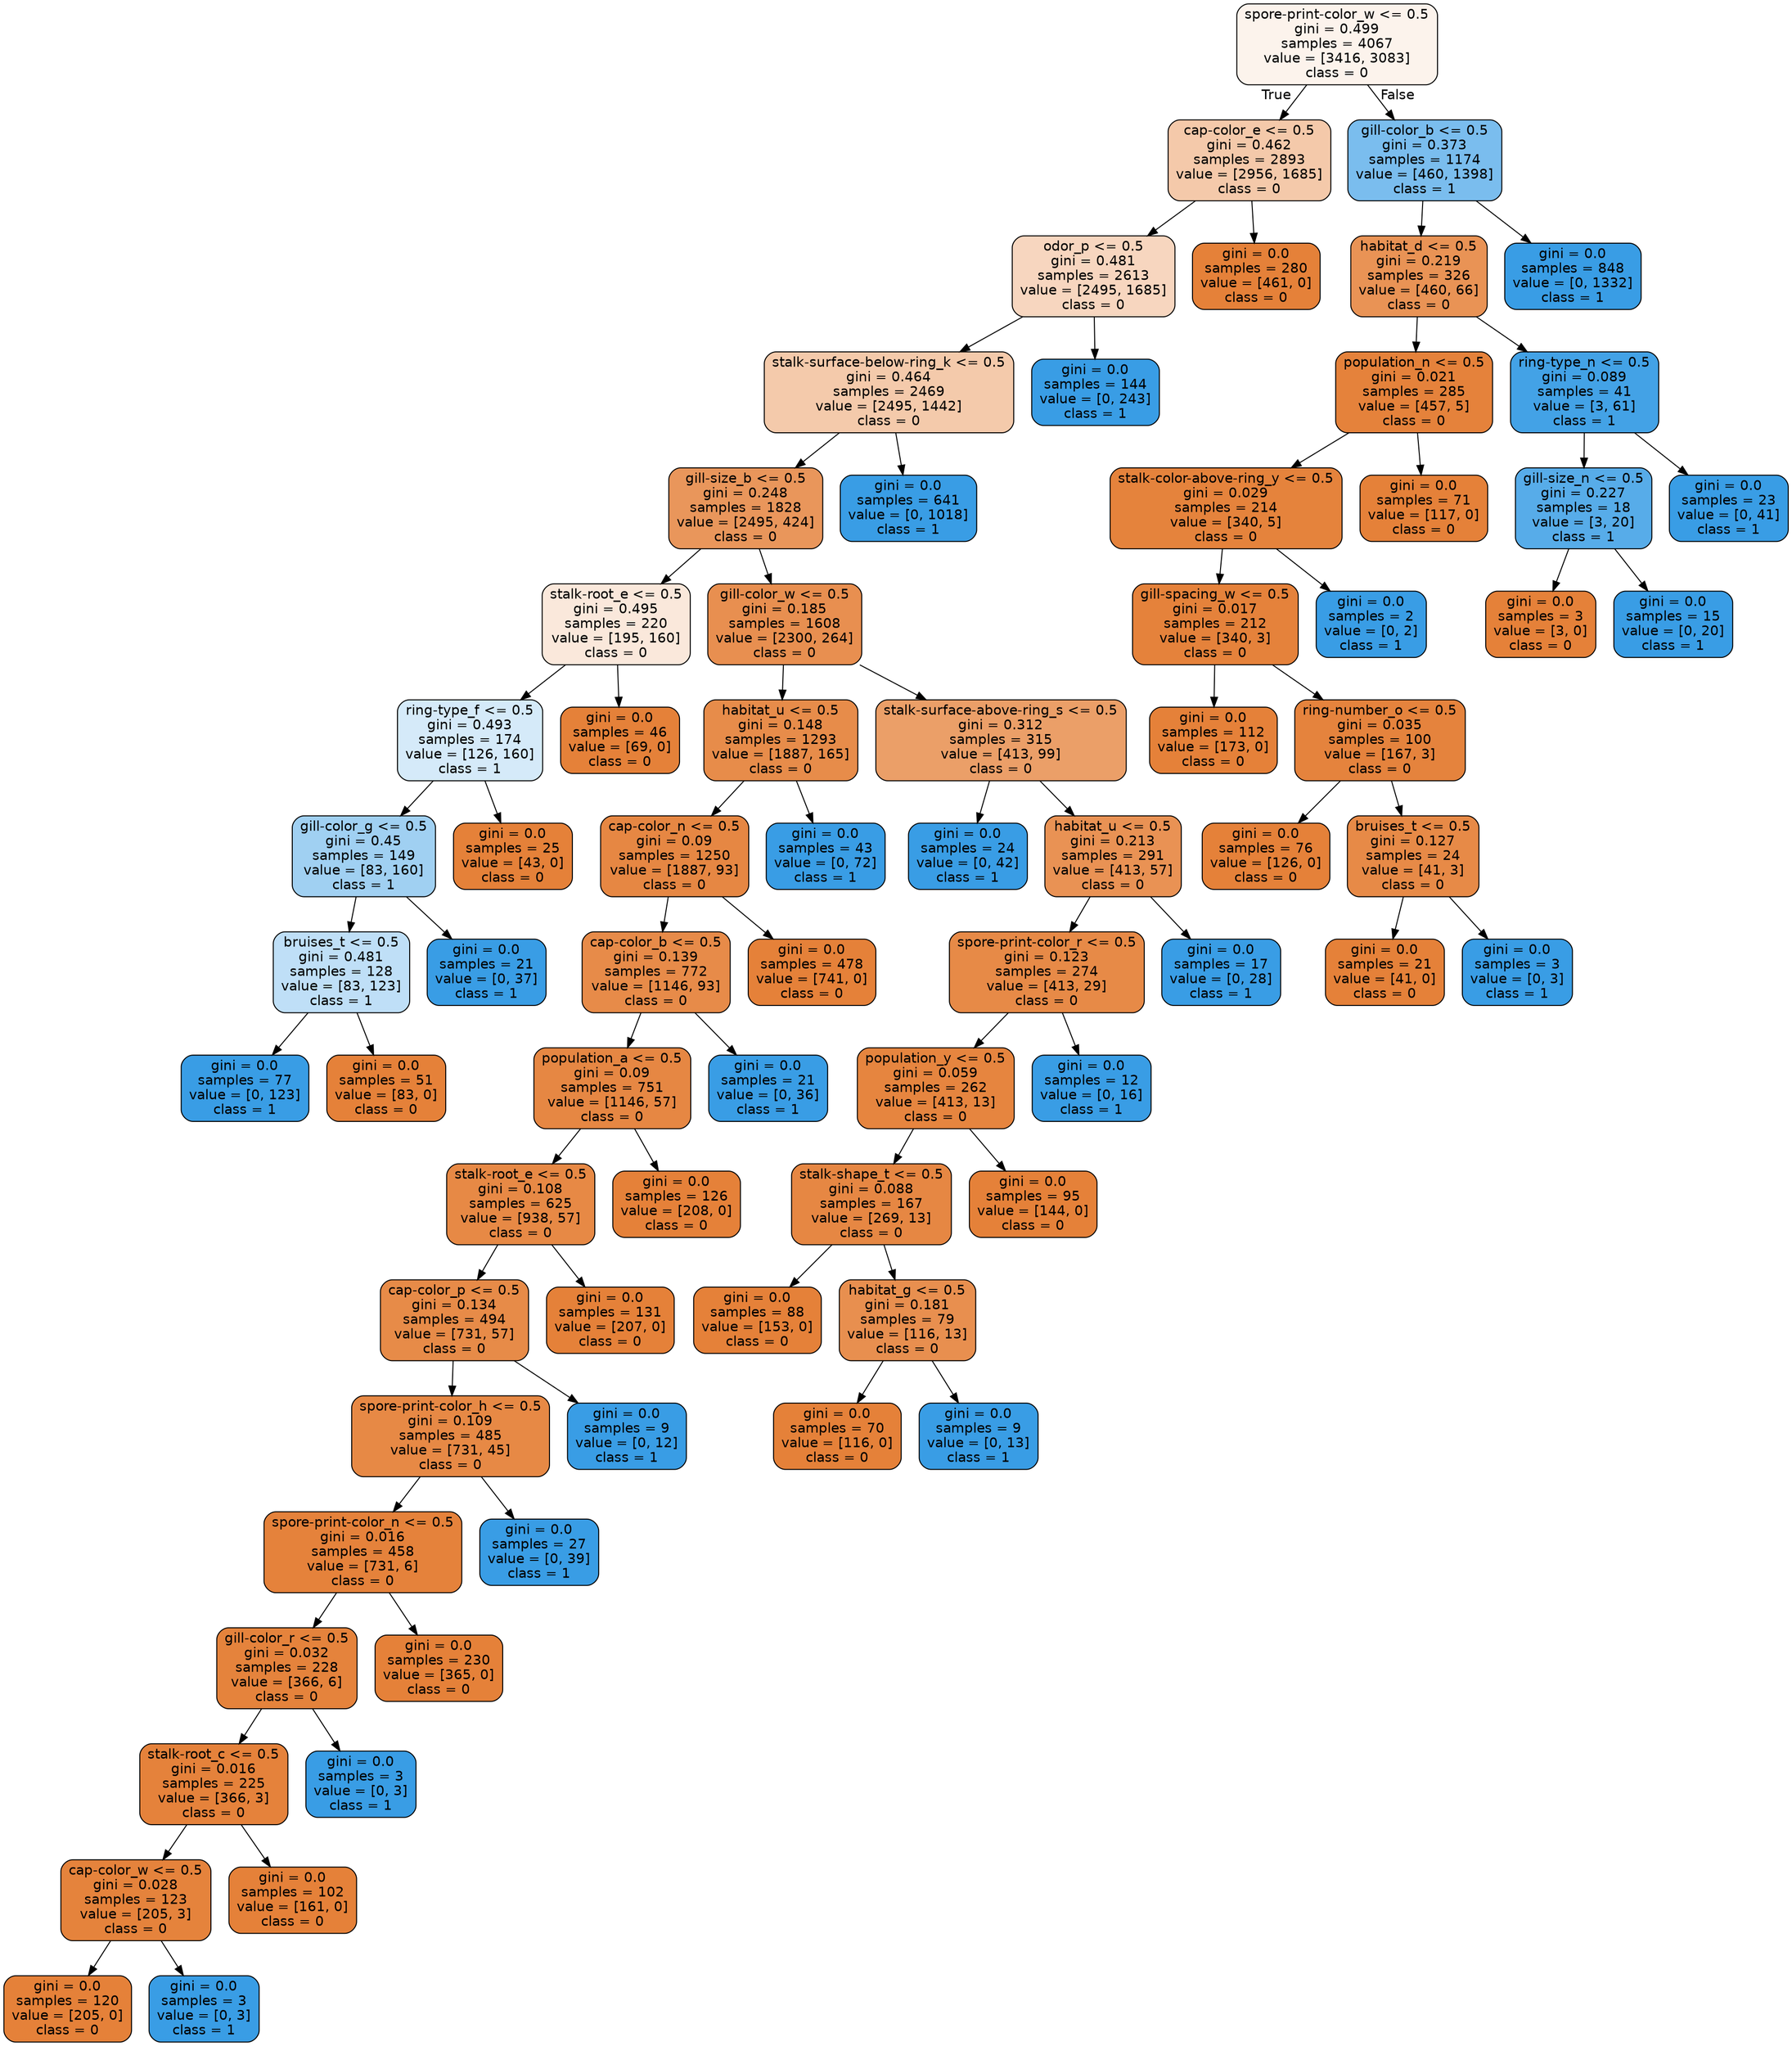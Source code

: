 digraph Tree {
node [shape=box, style="filled, rounded", color="black", fontname="helvetica"] ;
edge [fontname="helvetica"] ;
0 [label="spore-print-color_w <= 0.5\ngini = 0.499\nsamples = 4067\nvalue = [3416, 3083]\nclass = 0", fillcolor="#fcf3ec"] ;
1 [label="cap-color_e <= 0.5\ngini = 0.462\nsamples = 2893\nvalue = [2956, 1685]\nclass = 0", fillcolor="#f4c9aa"] ;
0 -> 1 [labeldistance=2.5, labelangle=45, headlabel="True"] ;
2 [label="odor_p <= 0.5\ngini = 0.481\nsamples = 2613\nvalue = [2495, 1685]\nclass = 0", fillcolor="#f7d6bf"] ;
1 -> 2 ;
3 [label="stalk-surface-below-ring_k <= 0.5\ngini = 0.464\nsamples = 2469\nvalue = [2495, 1442]\nclass = 0", fillcolor="#f4caab"] ;
2 -> 3 ;
4 [label="gill-size_b <= 0.5\ngini = 0.248\nsamples = 1828\nvalue = [2495, 424]\nclass = 0", fillcolor="#e9965b"] ;
3 -> 4 ;
5 [label="stalk-root_e <= 0.5\ngini = 0.495\nsamples = 220\nvalue = [195, 160]\nclass = 0", fillcolor="#fae8db"] ;
4 -> 5 ;
6 [label="ring-type_f <= 0.5\ngini = 0.493\nsamples = 174\nvalue = [126, 160]\nclass = 1", fillcolor="#d5eaf9"] ;
5 -> 6 ;
7 [label="gill-color_g <= 0.5\ngini = 0.45\nsamples = 149\nvalue = [83, 160]\nclass = 1", fillcolor="#a0d0f2"] ;
6 -> 7 ;
8 [label="bruises_t <= 0.5\ngini = 0.481\nsamples = 128\nvalue = [83, 123]\nclass = 1", fillcolor="#bfdff7"] ;
7 -> 8 ;
9 [label="gini = 0.0\nsamples = 77\nvalue = [0, 123]\nclass = 1", fillcolor="#399de5"] ;
8 -> 9 ;
10 [label="gini = 0.0\nsamples = 51\nvalue = [83, 0]\nclass = 0", fillcolor="#e58139"] ;
8 -> 10 ;
11 [label="gini = 0.0\nsamples = 21\nvalue = [0, 37]\nclass = 1", fillcolor="#399de5"] ;
7 -> 11 ;
12 [label="gini = 0.0\nsamples = 25\nvalue = [43, 0]\nclass = 0", fillcolor="#e58139"] ;
6 -> 12 ;
13 [label="gini = 0.0\nsamples = 46\nvalue = [69, 0]\nclass = 0", fillcolor="#e58139"] ;
5 -> 13 ;
14 [label="gill-color_w <= 0.5\ngini = 0.185\nsamples = 1608\nvalue = [2300, 264]\nclass = 0", fillcolor="#e88f50"] ;
4 -> 14 ;
15 [label="habitat_u <= 0.5\ngini = 0.148\nsamples = 1293\nvalue = [1887, 165]\nclass = 0", fillcolor="#e78c4a"] ;
14 -> 15 ;
16 [label="cap-color_n <= 0.5\ngini = 0.09\nsamples = 1250\nvalue = [1887, 93]\nclass = 0", fillcolor="#e68743"] ;
15 -> 16 ;
17 [label="cap-color_b <= 0.5\ngini = 0.139\nsamples = 772\nvalue = [1146, 93]\nclass = 0", fillcolor="#e78b49"] ;
16 -> 17 ;
18 [label="population_a <= 0.5\ngini = 0.09\nsamples = 751\nvalue = [1146, 57]\nclass = 0", fillcolor="#e68743"] ;
17 -> 18 ;
19 [label="stalk-root_e <= 0.5\ngini = 0.108\nsamples = 625\nvalue = [938, 57]\nclass = 0", fillcolor="#e78945"] ;
18 -> 19 ;
20 [label="cap-color_p <= 0.5\ngini = 0.134\nsamples = 494\nvalue = [731, 57]\nclass = 0", fillcolor="#e78b48"] ;
19 -> 20 ;
21 [label="spore-print-color_h <= 0.5\ngini = 0.109\nsamples = 485\nvalue = [731, 45]\nclass = 0", fillcolor="#e78945"] ;
20 -> 21 ;
22 [label="spore-print-color_n <= 0.5\ngini = 0.016\nsamples = 458\nvalue = [731, 6]\nclass = 0", fillcolor="#e5823b"] ;
21 -> 22 ;
23 [label="gill-color_r <= 0.5\ngini = 0.032\nsamples = 228\nvalue = [366, 6]\nclass = 0", fillcolor="#e5833c"] ;
22 -> 23 ;
24 [label="stalk-root_c <= 0.5\ngini = 0.016\nsamples = 225\nvalue = [366, 3]\nclass = 0", fillcolor="#e5823b"] ;
23 -> 24 ;
25 [label="cap-color_w <= 0.5\ngini = 0.028\nsamples = 123\nvalue = [205, 3]\nclass = 0", fillcolor="#e5833c"] ;
24 -> 25 ;
26 [label="gini = 0.0\nsamples = 120\nvalue = [205, 0]\nclass = 0", fillcolor="#e58139"] ;
25 -> 26 ;
27 [label="gini = 0.0\nsamples = 3\nvalue = [0, 3]\nclass = 1", fillcolor="#399de5"] ;
25 -> 27 ;
28 [label="gini = 0.0\nsamples = 102\nvalue = [161, 0]\nclass = 0", fillcolor="#e58139"] ;
24 -> 28 ;
29 [label="gini = 0.0\nsamples = 3\nvalue = [0, 3]\nclass = 1", fillcolor="#399de5"] ;
23 -> 29 ;
30 [label="gini = 0.0\nsamples = 230\nvalue = [365, 0]\nclass = 0", fillcolor="#e58139"] ;
22 -> 30 ;
31 [label="gini = 0.0\nsamples = 27\nvalue = [0, 39]\nclass = 1", fillcolor="#399de5"] ;
21 -> 31 ;
32 [label="gini = 0.0\nsamples = 9\nvalue = [0, 12]\nclass = 1", fillcolor="#399de5"] ;
20 -> 32 ;
33 [label="gini = 0.0\nsamples = 131\nvalue = [207, 0]\nclass = 0", fillcolor="#e58139"] ;
19 -> 33 ;
34 [label="gini = 0.0\nsamples = 126\nvalue = [208, 0]\nclass = 0", fillcolor="#e58139"] ;
18 -> 34 ;
35 [label="gini = 0.0\nsamples = 21\nvalue = [0, 36]\nclass = 1", fillcolor="#399de5"] ;
17 -> 35 ;
36 [label="gini = 0.0\nsamples = 478\nvalue = [741, 0]\nclass = 0", fillcolor="#e58139"] ;
16 -> 36 ;
37 [label="gini = 0.0\nsamples = 43\nvalue = [0, 72]\nclass = 1", fillcolor="#399de5"] ;
15 -> 37 ;
38 [label="stalk-surface-above-ring_s <= 0.5\ngini = 0.312\nsamples = 315\nvalue = [413, 99]\nclass = 0", fillcolor="#eb9f68"] ;
14 -> 38 ;
39 [label="gini = 0.0\nsamples = 24\nvalue = [0, 42]\nclass = 1", fillcolor="#399de5"] ;
38 -> 39 ;
40 [label="habitat_u <= 0.5\ngini = 0.213\nsamples = 291\nvalue = [413, 57]\nclass = 0", fillcolor="#e99254"] ;
38 -> 40 ;
41 [label="spore-print-color_r <= 0.5\ngini = 0.123\nsamples = 274\nvalue = [413, 29]\nclass = 0", fillcolor="#e78a47"] ;
40 -> 41 ;
42 [label="population_y <= 0.5\ngini = 0.059\nsamples = 262\nvalue = [413, 13]\nclass = 0", fillcolor="#e6853f"] ;
41 -> 42 ;
43 [label="stalk-shape_t <= 0.5\ngini = 0.088\nsamples = 167\nvalue = [269, 13]\nclass = 0", fillcolor="#e68743"] ;
42 -> 43 ;
44 [label="gini = 0.0\nsamples = 88\nvalue = [153, 0]\nclass = 0", fillcolor="#e58139"] ;
43 -> 44 ;
45 [label="habitat_g <= 0.5\ngini = 0.181\nsamples = 79\nvalue = [116, 13]\nclass = 0", fillcolor="#e88f4f"] ;
43 -> 45 ;
46 [label="gini = 0.0\nsamples = 70\nvalue = [116, 0]\nclass = 0", fillcolor="#e58139"] ;
45 -> 46 ;
47 [label="gini = 0.0\nsamples = 9\nvalue = [0, 13]\nclass = 1", fillcolor="#399de5"] ;
45 -> 47 ;
48 [label="gini = 0.0\nsamples = 95\nvalue = [144, 0]\nclass = 0", fillcolor="#e58139"] ;
42 -> 48 ;
49 [label="gini = 0.0\nsamples = 12\nvalue = [0, 16]\nclass = 1", fillcolor="#399de5"] ;
41 -> 49 ;
50 [label="gini = 0.0\nsamples = 17\nvalue = [0, 28]\nclass = 1", fillcolor="#399de5"] ;
40 -> 50 ;
51 [label="gini = 0.0\nsamples = 641\nvalue = [0, 1018]\nclass = 1", fillcolor="#399de5"] ;
3 -> 51 ;
52 [label="gini = 0.0\nsamples = 144\nvalue = [0, 243]\nclass = 1", fillcolor="#399de5"] ;
2 -> 52 ;
53 [label="gini = 0.0\nsamples = 280\nvalue = [461, 0]\nclass = 0", fillcolor="#e58139"] ;
1 -> 53 ;
54 [label="gill-color_b <= 0.5\ngini = 0.373\nsamples = 1174\nvalue = [460, 1398]\nclass = 1", fillcolor="#7abdee"] ;
0 -> 54 [labeldistance=2.5, labelangle=-45, headlabel="False"] ;
55 [label="habitat_d <= 0.5\ngini = 0.219\nsamples = 326\nvalue = [460, 66]\nclass = 0", fillcolor="#e99355"] ;
54 -> 55 ;
56 [label="population_n <= 0.5\ngini = 0.021\nsamples = 285\nvalue = [457, 5]\nclass = 0", fillcolor="#e5823b"] ;
55 -> 56 ;
57 [label="stalk-color-above-ring_y <= 0.5\ngini = 0.029\nsamples = 214\nvalue = [340, 5]\nclass = 0", fillcolor="#e5833c"] ;
56 -> 57 ;
58 [label="gill-spacing_w <= 0.5\ngini = 0.017\nsamples = 212\nvalue = [340, 3]\nclass = 0", fillcolor="#e5823b"] ;
57 -> 58 ;
59 [label="gini = 0.0\nsamples = 112\nvalue = [173, 0]\nclass = 0", fillcolor="#e58139"] ;
58 -> 59 ;
60 [label="ring-number_o <= 0.5\ngini = 0.035\nsamples = 100\nvalue = [167, 3]\nclass = 0", fillcolor="#e5833d"] ;
58 -> 60 ;
61 [label="gini = 0.0\nsamples = 76\nvalue = [126, 0]\nclass = 0", fillcolor="#e58139"] ;
60 -> 61 ;
62 [label="bruises_t <= 0.5\ngini = 0.127\nsamples = 24\nvalue = [41, 3]\nclass = 0", fillcolor="#e78a47"] ;
60 -> 62 ;
63 [label="gini = 0.0\nsamples = 21\nvalue = [41, 0]\nclass = 0", fillcolor="#e58139"] ;
62 -> 63 ;
64 [label="gini = 0.0\nsamples = 3\nvalue = [0, 3]\nclass = 1", fillcolor="#399de5"] ;
62 -> 64 ;
65 [label="gini = 0.0\nsamples = 2\nvalue = [0, 2]\nclass = 1", fillcolor="#399de5"] ;
57 -> 65 ;
66 [label="gini = 0.0\nsamples = 71\nvalue = [117, 0]\nclass = 0", fillcolor="#e58139"] ;
56 -> 66 ;
67 [label="ring-type_n <= 0.5\ngini = 0.089\nsamples = 41\nvalue = [3, 61]\nclass = 1", fillcolor="#43a2e6"] ;
55 -> 67 ;
68 [label="gill-size_n <= 0.5\ngini = 0.227\nsamples = 18\nvalue = [3, 20]\nclass = 1", fillcolor="#57ace9"] ;
67 -> 68 ;
69 [label="gini = 0.0\nsamples = 3\nvalue = [3, 0]\nclass = 0", fillcolor="#e58139"] ;
68 -> 69 ;
70 [label="gini = 0.0\nsamples = 15\nvalue = [0, 20]\nclass = 1", fillcolor="#399de5"] ;
68 -> 70 ;
71 [label="gini = 0.0\nsamples = 23\nvalue = [0, 41]\nclass = 1", fillcolor="#399de5"] ;
67 -> 71 ;
72 [label="gini = 0.0\nsamples = 848\nvalue = [0, 1332]\nclass = 1", fillcolor="#399de5"] ;
54 -> 72 ;
}